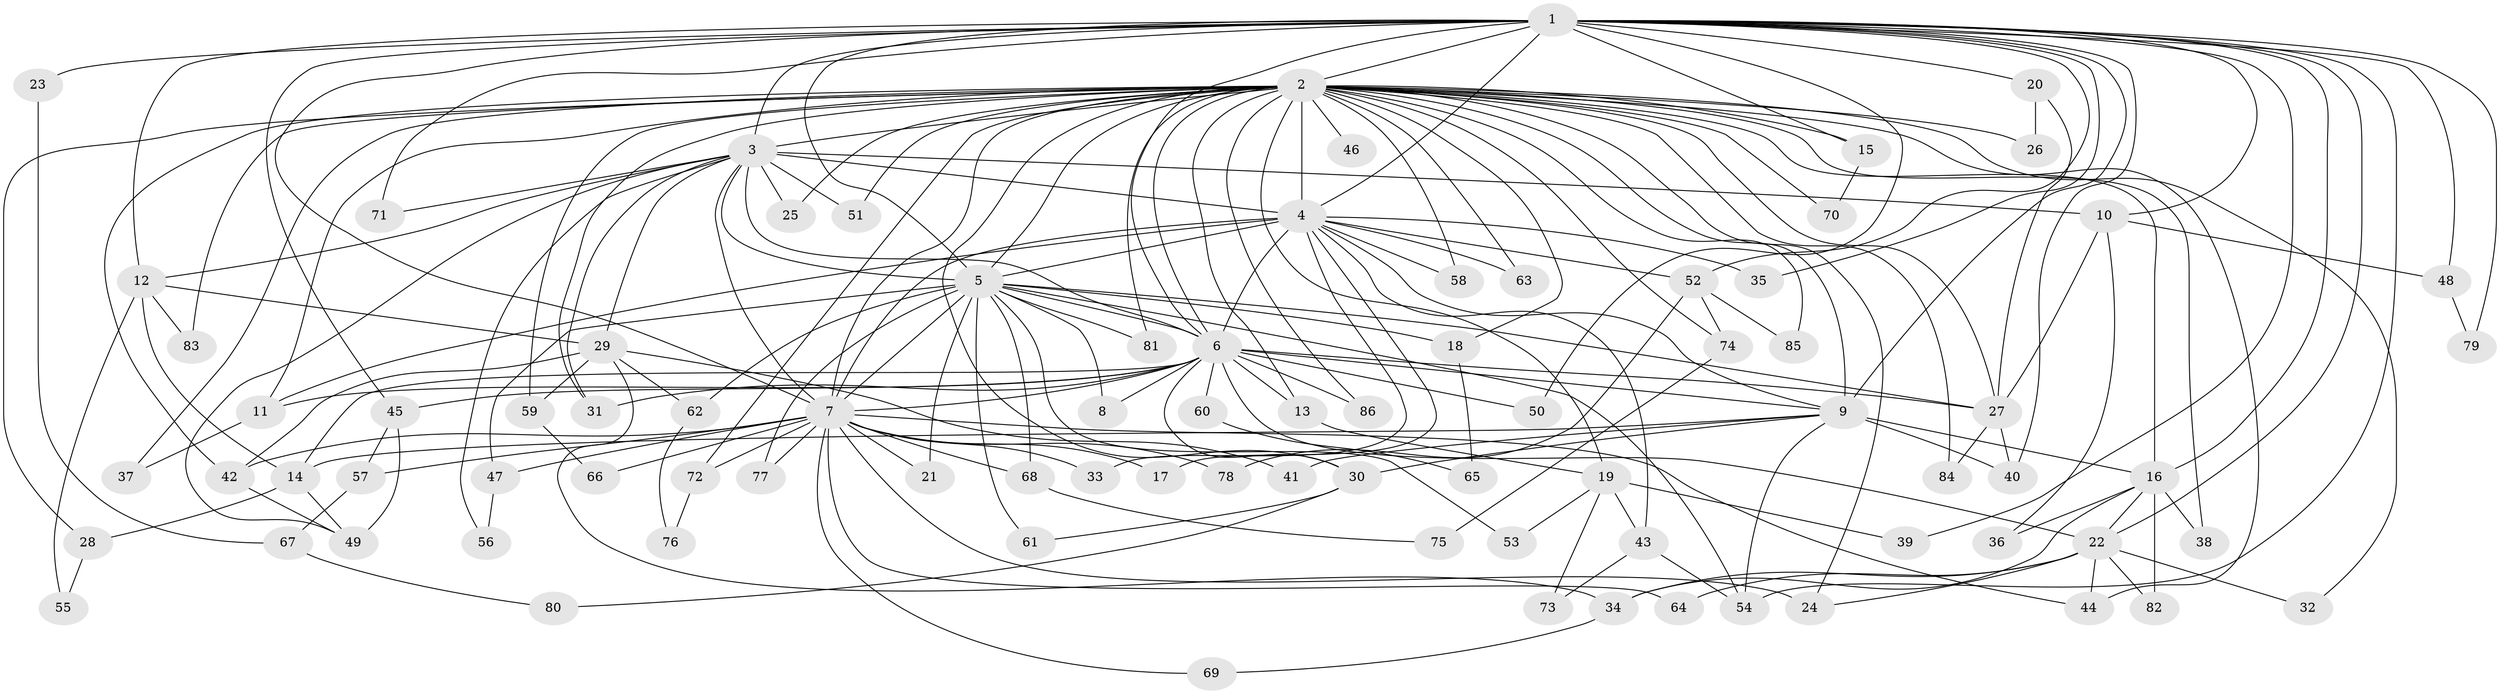 // original degree distribution, {32: 0.007042253521126761, 14: 0.007042253521126761, 22: 0.007042253521126761, 20: 0.007042253521126761, 25: 0.02112676056338028, 17: 0.007042253521126761, 28: 0.007042253521126761, 26: 0.007042253521126761, 2: 0.5352112676056338, 10: 0.014084507042253521, 5: 0.04225352112676056, 4: 0.11971830985915492, 6: 0.014084507042253521, 3: 0.18309859154929578, 9: 0.007042253521126761, 7: 0.007042253521126761, 8: 0.007042253521126761}
// Generated by graph-tools (version 1.1) at 2025/49/03/04/25 22:49:24]
// undirected, 86 vertices, 195 edges
graph export_dot {
  node [color=gray90,style=filled];
  1;
  2;
  3;
  4;
  5;
  6;
  7;
  8;
  9;
  10;
  11;
  12;
  13;
  14;
  15;
  16;
  17;
  18;
  19;
  20;
  21;
  22;
  23;
  24;
  25;
  26;
  27;
  28;
  29;
  30;
  31;
  32;
  33;
  34;
  35;
  36;
  37;
  38;
  39;
  40;
  41;
  42;
  43;
  44;
  45;
  46;
  47;
  48;
  49;
  50;
  51;
  52;
  53;
  54;
  55;
  56;
  57;
  58;
  59;
  60;
  61;
  62;
  63;
  64;
  65;
  66;
  67;
  68;
  69;
  70;
  71;
  72;
  73;
  74;
  75;
  76;
  77;
  78;
  79;
  80;
  81;
  82;
  83;
  84;
  85;
  86;
  1 -- 2 [weight=4.0];
  1 -- 3 [weight=1.0];
  1 -- 4 [weight=2.0];
  1 -- 5 [weight=1.0];
  1 -- 6 [weight=2.0];
  1 -- 7 [weight=1.0];
  1 -- 9 [weight=2.0];
  1 -- 10 [weight=1.0];
  1 -- 12 [weight=1.0];
  1 -- 15 [weight=1.0];
  1 -- 16 [weight=1.0];
  1 -- 20 [weight=1.0];
  1 -- 22 [weight=1.0];
  1 -- 23 [weight=1.0];
  1 -- 35 [weight=1.0];
  1 -- 39 [weight=1.0];
  1 -- 40 [weight=1.0];
  1 -- 45 [weight=1.0];
  1 -- 48 [weight=1.0];
  1 -- 50 [weight=1.0];
  1 -- 52 [weight=1.0];
  1 -- 54 [weight=1.0];
  1 -- 71 [weight=1.0];
  1 -- 79 [weight=1.0];
  2 -- 3 [weight=4.0];
  2 -- 4 [weight=17.0];
  2 -- 5 [weight=4.0];
  2 -- 6 [weight=3.0];
  2 -- 7 [weight=4.0];
  2 -- 9 [weight=3.0];
  2 -- 11 [weight=1.0];
  2 -- 13 [weight=1.0];
  2 -- 15 [weight=3.0];
  2 -- 16 [weight=2.0];
  2 -- 18 [weight=1.0];
  2 -- 19 [weight=1.0];
  2 -- 24 [weight=1.0];
  2 -- 25 [weight=1.0];
  2 -- 26 [weight=1.0];
  2 -- 27 [weight=1.0];
  2 -- 28 [weight=3.0];
  2 -- 30 [weight=2.0];
  2 -- 31 [weight=1.0];
  2 -- 32 [weight=1.0];
  2 -- 37 [weight=1.0];
  2 -- 38 [weight=1.0];
  2 -- 42 [weight=1.0];
  2 -- 44 [weight=1.0];
  2 -- 46 [weight=1.0];
  2 -- 51 [weight=3.0];
  2 -- 58 [weight=1.0];
  2 -- 59 [weight=1.0];
  2 -- 63 [weight=1.0];
  2 -- 70 [weight=1.0];
  2 -- 72 [weight=1.0];
  2 -- 74 [weight=1.0];
  2 -- 81 [weight=1.0];
  2 -- 83 [weight=1.0];
  2 -- 84 [weight=1.0];
  2 -- 85 [weight=1.0];
  2 -- 86 [weight=1.0];
  3 -- 4 [weight=3.0];
  3 -- 5 [weight=1.0];
  3 -- 6 [weight=1.0];
  3 -- 7 [weight=1.0];
  3 -- 10 [weight=1.0];
  3 -- 12 [weight=1.0];
  3 -- 25 [weight=2.0];
  3 -- 29 [weight=1.0];
  3 -- 31 [weight=2.0];
  3 -- 49 [weight=1.0];
  3 -- 51 [weight=1.0];
  3 -- 56 [weight=1.0];
  3 -- 71 [weight=1.0];
  4 -- 5 [weight=3.0];
  4 -- 6 [weight=3.0];
  4 -- 7 [weight=3.0];
  4 -- 9 [weight=1.0];
  4 -- 11 [weight=1.0];
  4 -- 17 [weight=1.0];
  4 -- 33 [weight=1.0];
  4 -- 35 [weight=1.0];
  4 -- 43 [weight=1.0];
  4 -- 52 [weight=1.0];
  4 -- 58 [weight=1.0];
  4 -- 63 [weight=1.0];
  5 -- 6 [weight=1.0];
  5 -- 7 [weight=1.0];
  5 -- 8 [weight=1.0];
  5 -- 18 [weight=1.0];
  5 -- 21 [weight=1.0];
  5 -- 27 [weight=1.0];
  5 -- 47 [weight=2.0];
  5 -- 53 [weight=1.0];
  5 -- 54 [weight=2.0];
  5 -- 61 [weight=1.0];
  5 -- 62 [weight=1.0];
  5 -- 68 [weight=1.0];
  5 -- 77 [weight=1.0];
  5 -- 81 [weight=1.0];
  6 -- 7 [weight=1.0];
  6 -- 8 [weight=1.0];
  6 -- 9 [weight=1.0];
  6 -- 11 [weight=2.0];
  6 -- 13 [weight=1.0];
  6 -- 14 [weight=1.0];
  6 -- 22 [weight=2.0];
  6 -- 27 [weight=1.0];
  6 -- 30 [weight=1.0];
  6 -- 31 [weight=1.0];
  6 -- 45 [weight=1.0];
  6 -- 50 [weight=1.0];
  6 -- 60 [weight=1.0];
  6 -- 86 [weight=1.0];
  7 -- 17 [weight=1.0];
  7 -- 21 [weight=1.0];
  7 -- 24 [weight=1.0];
  7 -- 33 [weight=1.0];
  7 -- 42 [weight=1.0];
  7 -- 44 [weight=1.0];
  7 -- 47 [weight=1.0];
  7 -- 57 [weight=1.0];
  7 -- 64 [weight=1.0];
  7 -- 66 [weight=1.0];
  7 -- 68 [weight=1.0];
  7 -- 69 [weight=1.0];
  7 -- 72 [weight=1.0];
  7 -- 77 [weight=1.0];
  7 -- 78 [weight=1.0];
  9 -- 14 [weight=1.0];
  9 -- 16 [weight=1.0];
  9 -- 30 [weight=1.0];
  9 -- 40 [weight=1.0];
  9 -- 41 [weight=1.0];
  9 -- 54 [weight=1.0];
  10 -- 27 [weight=1.0];
  10 -- 36 [weight=1.0];
  10 -- 48 [weight=1.0];
  11 -- 37 [weight=1.0];
  12 -- 14 [weight=1.0];
  12 -- 29 [weight=1.0];
  12 -- 55 [weight=1.0];
  12 -- 83 [weight=1.0];
  13 -- 19 [weight=1.0];
  14 -- 28 [weight=1.0];
  14 -- 49 [weight=1.0];
  15 -- 70 [weight=1.0];
  16 -- 22 [weight=1.0];
  16 -- 34 [weight=1.0];
  16 -- 36 [weight=1.0];
  16 -- 38 [weight=1.0];
  16 -- 82 [weight=1.0];
  18 -- 65 [weight=1.0];
  19 -- 39 [weight=1.0];
  19 -- 43 [weight=1.0];
  19 -- 53 [weight=1.0];
  19 -- 73 [weight=1.0];
  20 -- 26 [weight=1.0];
  20 -- 27 [weight=1.0];
  22 -- 24 [weight=1.0];
  22 -- 32 [weight=1.0];
  22 -- 34 [weight=1.0];
  22 -- 44 [weight=1.0];
  22 -- 64 [weight=1.0];
  22 -- 82 [weight=1.0];
  23 -- 67 [weight=1.0];
  27 -- 40 [weight=1.0];
  27 -- 84 [weight=1.0];
  28 -- 55 [weight=1.0];
  29 -- 34 [weight=1.0];
  29 -- 41 [weight=1.0];
  29 -- 42 [weight=1.0];
  29 -- 59 [weight=1.0];
  29 -- 62 [weight=1.0];
  30 -- 61 [weight=1.0];
  30 -- 80 [weight=1.0];
  34 -- 69 [weight=1.0];
  42 -- 49 [weight=1.0];
  43 -- 54 [weight=1.0];
  43 -- 73 [weight=1.0];
  45 -- 49 [weight=2.0];
  45 -- 57 [weight=1.0];
  47 -- 56 [weight=1.0];
  48 -- 79 [weight=1.0];
  52 -- 74 [weight=1.0];
  52 -- 78 [weight=1.0];
  52 -- 85 [weight=1.0];
  57 -- 67 [weight=1.0];
  59 -- 66 [weight=1.0];
  60 -- 65 [weight=1.0];
  62 -- 76 [weight=1.0];
  67 -- 80 [weight=1.0];
  68 -- 75 [weight=1.0];
  72 -- 76 [weight=1.0];
  74 -- 75 [weight=1.0];
}
